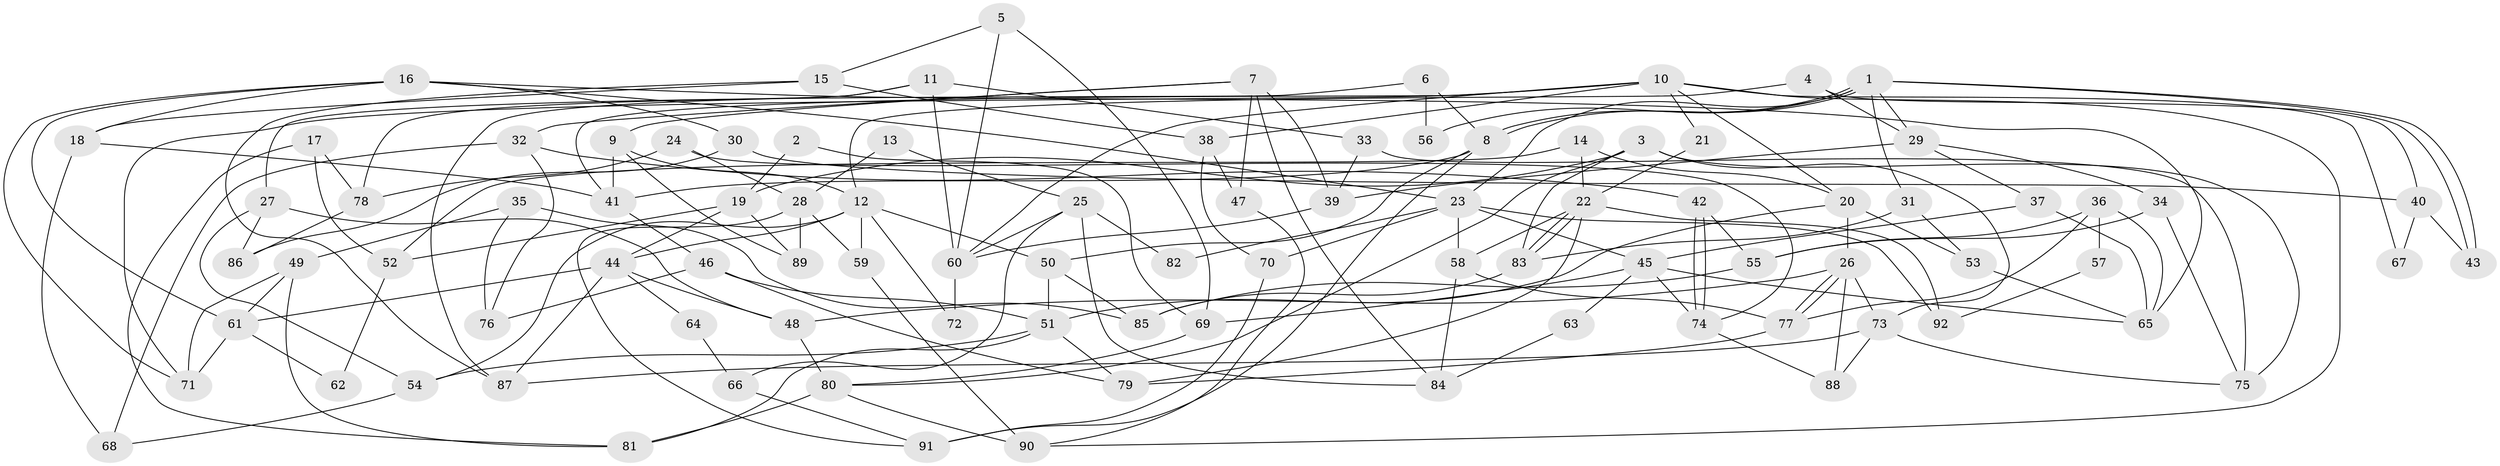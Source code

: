 // coarse degree distribution, {7: 0.11666666666666667, 5: 0.18333333333333332, 3: 0.21666666666666667, 6: 0.15, 9: 0.03333333333333333, 8: 0.06666666666666667, 2: 0.13333333333333333, 11: 0.016666666666666666, 4: 0.08333333333333333}
// Generated by graph-tools (version 1.1) at 2025/24/03/03/25 07:24:00]
// undirected, 92 vertices, 184 edges
graph export_dot {
graph [start="1"]
  node [color=gray90,style=filled];
  1;
  2;
  3;
  4;
  5;
  6;
  7;
  8;
  9;
  10;
  11;
  12;
  13;
  14;
  15;
  16;
  17;
  18;
  19;
  20;
  21;
  22;
  23;
  24;
  25;
  26;
  27;
  28;
  29;
  30;
  31;
  32;
  33;
  34;
  35;
  36;
  37;
  38;
  39;
  40;
  41;
  42;
  43;
  44;
  45;
  46;
  47;
  48;
  49;
  50;
  51;
  52;
  53;
  54;
  55;
  56;
  57;
  58;
  59;
  60;
  61;
  62;
  63;
  64;
  65;
  66;
  67;
  68;
  69;
  70;
  71;
  72;
  73;
  74;
  75;
  76;
  77;
  78;
  79;
  80;
  81;
  82;
  83;
  84;
  85;
  86;
  87;
  88;
  89;
  90;
  91;
  92;
  1 -- 43;
  1 -- 43;
  1 -- 8;
  1 -- 8;
  1 -- 23;
  1 -- 29;
  1 -- 31;
  1 -- 56;
  2 -- 69;
  2 -- 19;
  3 -- 75;
  3 -- 83;
  3 -- 19;
  3 -- 73;
  3 -- 80;
  4 -- 29;
  4 -- 12;
  4 -- 40;
  5 -- 60;
  5 -- 69;
  5 -- 15;
  6 -- 27;
  6 -- 8;
  6 -- 56;
  7 -- 32;
  7 -- 9;
  7 -- 39;
  7 -- 47;
  7 -- 84;
  8 -- 50;
  8 -- 41;
  8 -- 91;
  9 -- 89;
  9 -- 41;
  9 -- 12;
  10 -- 41;
  10 -- 71;
  10 -- 20;
  10 -- 21;
  10 -- 38;
  10 -- 60;
  10 -- 67;
  10 -- 90;
  11 -- 33;
  11 -- 87;
  11 -- 60;
  11 -- 78;
  12 -- 44;
  12 -- 50;
  12 -- 54;
  12 -- 59;
  12 -- 72;
  13 -- 25;
  13 -- 28;
  14 -- 20;
  14 -- 52;
  14 -- 22;
  15 -- 18;
  15 -- 38;
  15 -- 87;
  16 -- 23;
  16 -- 61;
  16 -- 18;
  16 -- 30;
  16 -- 65;
  16 -- 71;
  17 -- 81;
  17 -- 78;
  17 -- 52;
  18 -- 41;
  18 -- 68;
  19 -- 44;
  19 -- 52;
  19 -- 89;
  20 -- 53;
  20 -- 26;
  20 -- 51;
  21 -- 22;
  22 -- 83;
  22 -- 83;
  22 -- 58;
  22 -- 79;
  22 -- 92;
  23 -- 45;
  23 -- 58;
  23 -- 70;
  23 -- 82;
  23 -- 92;
  24 -- 74;
  24 -- 28;
  24 -- 78;
  25 -- 84;
  25 -- 60;
  25 -- 66;
  25 -- 82;
  26 -- 77;
  26 -- 77;
  26 -- 48;
  26 -- 73;
  26 -- 88;
  27 -- 48;
  27 -- 54;
  27 -- 86;
  28 -- 91;
  28 -- 59;
  28 -- 89;
  29 -- 39;
  29 -- 34;
  29 -- 37;
  30 -- 86;
  30 -- 40;
  31 -- 83;
  31 -- 53;
  32 -- 68;
  32 -- 76;
  32 -- 42;
  33 -- 39;
  33 -- 75;
  34 -- 55;
  34 -- 75;
  35 -- 85;
  35 -- 49;
  35 -- 76;
  36 -- 65;
  36 -- 77;
  36 -- 55;
  36 -- 57;
  37 -- 45;
  37 -- 65;
  38 -- 47;
  38 -- 70;
  39 -- 60;
  40 -- 43;
  40 -- 67;
  41 -- 46;
  42 -- 74;
  42 -- 74;
  42 -- 55;
  44 -- 48;
  44 -- 87;
  44 -- 61;
  44 -- 64;
  45 -- 65;
  45 -- 74;
  45 -- 63;
  45 -- 69;
  46 -- 79;
  46 -- 51;
  46 -- 76;
  47 -- 90;
  48 -- 80;
  49 -- 71;
  49 -- 81;
  49 -- 61;
  50 -- 51;
  50 -- 85;
  51 -- 79;
  51 -- 54;
  51 -- 81;
  52 -- 62;
  53 -- 65;
  54 -- 68;
  55 -- 85;
  57 -- 92;
  58 -- 77;
  58 -- 84;
  59 -- 90;
  60 -- 72;
  61 -- 62;
  61 -- 71;
  63 -- 84;
  64 -- 66;
  66 -- 91;
  69 -- 80;
  70 -- 91;
  73 -- 75;
  73 -- 87;
  73 -- 88;
  74 -- 88;
  77 -- 79;
  78 -- 86;
  80 -- 90;
  80 -- 81;
  83 -- 85;
}
